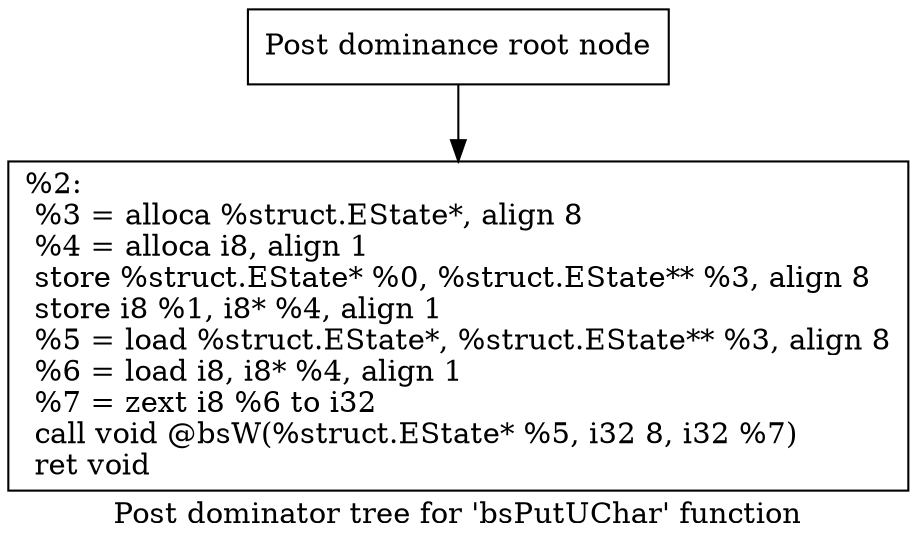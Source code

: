 digraph "Post dominator tree for 'bsPutUChar' function" {
	label="Post dominator tree for 'bsPutUChar' function";

	Node0x15419d0 [shape=record,label="{Post dominance root node}"];
	Node0x15419d0 -> Node0x13bb150;
	Node0x13bb150 [shape=record,label="{%2:\l  %3 = alloca %struct.EState*, align 8\l  %4 = alloca i8, align 1\l  store %struct.EState* %0, %struct.EState** %3, align 8\l  store i8 %1, i8* %4, align 1\l  %5 = load %struct.EState*, %struct.EState** %3, align 8\l  %6 = load i8, i8* %4, align 1\l  %7 = zext i8 %6 to i32\l  call void @bsW(%struct.EState* %5, i32 8, i32 %7)\l  ret void\l}"];
}
